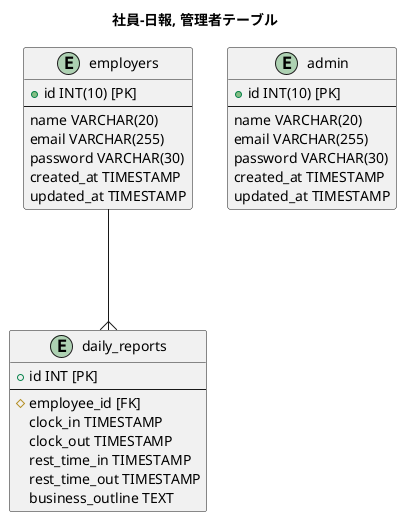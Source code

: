 @startuml exe
title 社員-日報, 管理者テーブル
entity employers {
  + id INT(10) [PK]
  --
  name VARCHAR(20)
  email VARCHAR(255)
  password VARCHAR(30)
  created_at TIMESTAMP
  updated_at TIMESTAMP
}

entity daily_reports {
  + id INT [PK]
  --
  # employee_id [FK]
  clock_in TIMESTAMP
  clock_out TIMESTAMP
  rest_time_in TIMESTAMP
  rest_time_out TIMESTAMP
  business_outline TEXT
}

entity admin {
  + id INT(10) [PK]
  --
  name VARCHAR(20)
  email VARCHAR(255)
  password VARCHAR(30)
  created_at TIMESTAMP
  updated_at TIMESTAMP
}

employers ---{ daily_reports
@enduml